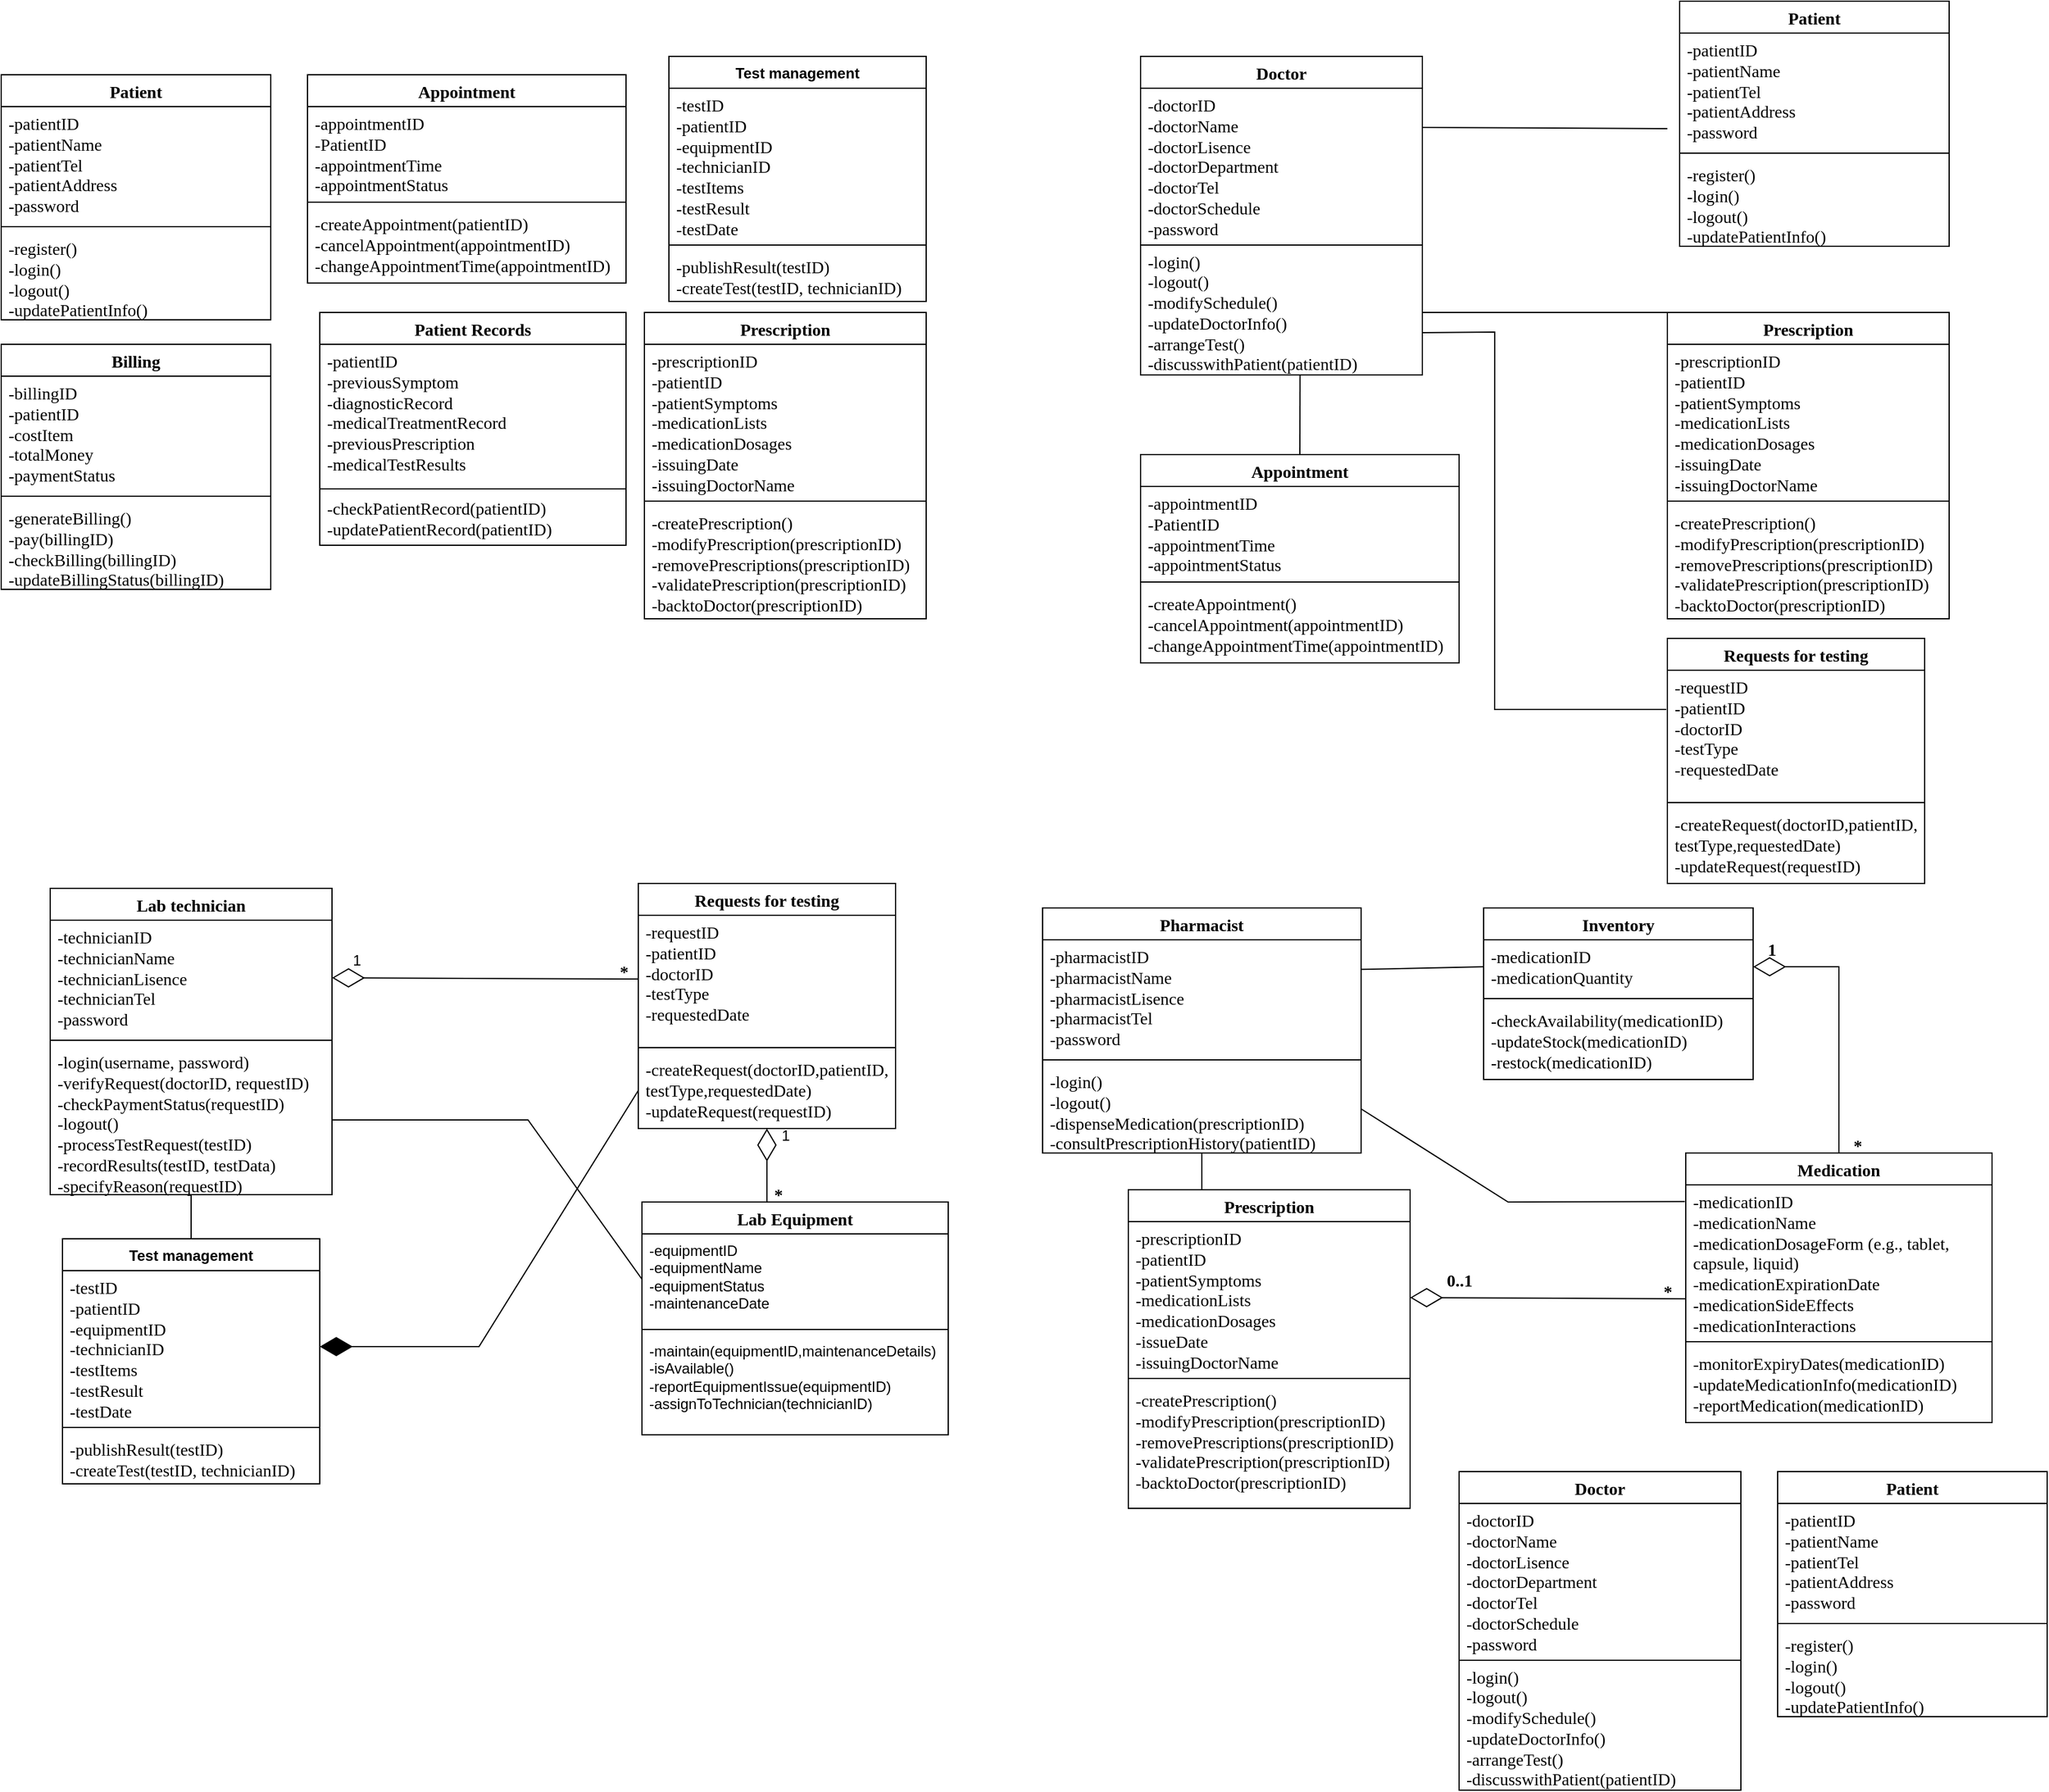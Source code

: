 <mxfile version="22.1.11" type="github">
  <diagram name="第 1 页" id="TqKDPVgios2m9M21Ib9q">
    <mxGraphModel dx="2165" dy="2223" grid="1" gridSize="10" guides="1" tooltips="1" connect="1" arrows="1" fold="1" page="1" pageScale="1" pageWidth="1169" pageHeight="827" background="none" math="0" shadow="0">
      <root>
        <mxCell id="0" />
        <mxCell id="1" parent="0" />
        <mxCell id="DnJ5rgwLd0piwWr_8N8r-28" value="1" style="text;html=1;align=center;verticalAlign=middle;resizable=0;points=[];autosize=1;strokeColor=none;fillColor=none;" parent="1" vertex="1">
          <mxGeometry x="-95" y="11" width="30" height="30" as="geometry" />
        </mxCell>
        <mxCell id="DnJ5rgwLd0piwWr_8N8r-32" value="1" style="text;html=1;align=center;verticalAlign=middle;resizable=0;points=[];autosize=1;strokeColor=none;fillColor=none;" parent="1" vertex="1">
          <mxGeometry x="-445" y="-132" width="30" height="30" as="geometry" />
        </mxCell>
        <mxCell id="DnJ5rgwLd0piwWr_8N8r-1" value="&lt;font style=&quot;font-size: 14px;&quot; face=&quot;Times New Roman&quot;&gt;Requests for testing&lt;/font&gt;" style="swimlane;fontStyle=1;align=center;verticalAlign=top;childLayout=stackLayout;horizontal=1;startSize=26;horizontalStack=0;resizeParent=1;resizeParentMax=0;resizeLast=0;collapsible=1;marginBottom=0;whiteSpace=wrap;html=1;" parent="1" vertex="1">
          <mxGeometry x="-200" y="-180" width="210" height="200" as="geometry" />
        </mxCell>
        <mxCell id="DnJ5rgwLd0piwWr_8N8r-2" value="-requestID&lt;br&gt;-patientID&lt;br&gt;-doctorID&lt;br style=&quot;border-color: var(--border-color);&quot;&gt;-testType&lt;br&gt;-requestedDate" style="text;strokeColor=none;fillColor=none;align=left;verticalAlign=top;spacingLeft=4;spacingRight=4;overflow=hidden;rotatable=0;points=[[0,0.5],[1,0.5]];portConstraint=eastwest;whiteSpace=wrap;html=1;fontFamily=Times New Roman;fontSize=14;" parent="DnJ5rgwLd0piwWr_8N8r-1" vertex="1">
          <mxGeometry y="26" width="210" height="104" as="geometry" />
        </mxCell>
        <mxCell id="DnJ5rgwLd0piwWr_8N8r-3" value="" style="line;strokeWidth=1;fillColor=none;align=left;verticalAlign=middle;spacingTop=-1;spacingLeft=3;spacingRight=3;rotatable=0;labelPosition=right;points=[];portConstraint=eastwest;strokeColor=inherit;" parent="DnJ5rgwLd0piwWr_8N8r-1" vertex="1">
          <mxGeometry y="130" width="210" height="8" as="geometry" />
        </mxCell>
        <mxCell id="DnJ5rgwLd0piwWr_8N8r-4" value="-createRequest(doctorID,patientID,&lt;br&gt;testType,requestedDate)&lt;br style=&quot;font-size: 14px;&quot;&gt;-updateRequest(requestID)" style="text;strokeColor=none;fillColor=none;align=left;verticalAlign=top;spacingLeft=4;spacingRight=4;overflow=hidden;rotatable=0;points=[[0,0.5],[1,0.5]];portConstraint=eastwest;whiteSpace=wrap;html=1;fontFamily=Times New Roman;fontSize=14;" parent="DnJ5rgwLd0piwWr_8N8r-1" vertex="1">
          <mxGeometry y="138" width="210" height="62" as="geometry" />
        </mxCell>
        <mxCell id="DnJ5rgwLd0piwWr_8N8r-9" value="&lt;font style=&quot;font-size: 14px;&quot; face=&quot;Times New Roman&quot;&gt;Lab Equipment&lt;/font&gt;" style="swimlane;fontStyle=1;align=center;verticalAlign=top;childLayout=stackLayout;horizontal=1;startSize=26;horizontalStack=0;resizeParent=1;resizeParentMax=0;resizeLast=0;collapsible=1;marginBottom=0;whiteSpace=wrap;html=1;" parent="1" vertex="1">
          <mxGeometry x="-197" y="80" width="250" height="190" as="geometry" />
        </mxCell>
        <mxCell id="DnJ5rgwLd0piwWr_8N8r-10" value="-equipmentID&lt;br&gt;-equipmentName&lt;br&gt;-equipmentStatus&lt;br&gt;-maintenanceDate" style="text;strokeColor=none;fillColor=none;align=left;verticalAlign=top;spacingLeft=4;spacingRight=4;overflow=hidden;rotatable=0;points=[[0,0.5],[1,0.5]];portConstraint=eastwest;whiteSpace=wrap;html=1;" parent="DnJ5rgwLd0piwWr_8N8r-9" vertex="1">
          <mxGeometry y="26" width="250" height="74" as="geometry" />
        </mxCell>
        <mxCell id="DnJ5rgwLd0piwWr_8N8r-11" value="" style="line;strokeWidth=1;fillColor=none;align=left;verticalAlign=middle;spacingTop=-1;spacingLeft=3;spacingRight=3;rotatable=0;labelPosition=right;points=[];portConstraint=eastwest;strokeColor=inherit;" parent="DnJ5rgwLd0piwWr_8N8r-9" vertex="1">
          <mxGeometry y="100" width="250" height="8" as="geometry" />
        </mxCell>
        <mxCell id="DnJ5rgwLd0piwWr_8N8r-12" value="-maintain(equipmentID,maintenanceDetails)&lt;br&gt;-isAvailable()&lt;br&gt;-reportEquipmentIssue(equipmentID)&lt;br&gt;-assignToTechnician(technicianID)" style="text;strokeColor=none;fillColor=none;align=left;verticalAlign=top;spacingLeft=4;spacingRight=4;overflow=hidden;rotatable=0;points=[[0,0.5],[1,0.5]];portConstraint=eastwest;whiteSpace=wrap;html=1;" parent="DnJ5rgwLd0piwWr_8N8r-9" vertex="1">
          <mxGeometry y="108" width="250" height="82" as="geometry" />
        </mxCell>
        <mxCell id="DnJ5rgwLd0piwWr_8N8r-13" value="&lt;font style=&quot;font-size: 14px;&quot; face=&quot;Times New Roman&quot;&gt;Lab technician&lt;/font&gt;" style="swimlane;fontStyle=1;align=center;verticalAlign=top;childLayout=stackLayout;horizontal=1;startSize=26;horizontalStack=0;resizeParent=1;resizeParentMax=0;resizeLast=0;collapsible=1;marginBottom=0;whiteSpace=wrap;html=1;" parent="1" vertex="1">
          <mxGeometry x="-680" y="-176" width="230" height="250" as="geometry" />
        </mxCell>
        <mxCell id="DnJ5rgwLd0piwWr_8N8r-14" value="&lt;font style=&quot;font-size: 14px;&quot; face=&quot;Times New Roman&quot;&gt;&lt;font style=&quot;font-size: 14px;&quot;&gt;-technicianID&lt;br&gt;-technicianName&lt;br&gt;-technicianLisence&lt;br&gt;-&lt;/font&gt;technicianTel&lt;br&gt;&lt;/font&gt;&lt;font style=&quot;font-size: 14px;&quot; face=&quot;Times New Roman&quot;&gt;-password&lt;br&gt;&lt;/font&gt;" style="text;strokeColor=none;fillColor=none;align=left;verticalAlign=top;spacingLeft=4;spacingRight=4;overflow=hidden;rotatable=0;points=[[0,0.5],[1,0.5]];portConstraint=eastwest;whiteSpace=wrap;html=1;" parent="DnJ5rgwLd0piwWr_8N8r-13" vertex="1">
          <mxGeometry y="26" width="230" height="94" as="geometry" />
        </mxCell>
        <mxCell id="DnJ5rgwLd0piwWr_8N8r-15" value="" style="line;strokeWidth=1;fillColor=none;align=left;verticalAlign=middle;spacingTop=-1;spacingLeft=3;spacingRight=3;rotatable=0;labelPosition=right;points=[];portConstraint=eastwest;strokeColor=inherit;" parent="DnJ5rgwLd0piwWr_8N8r-13" vertex="1">
          <mxGeometry y="120" width="230" height="8" as="geometry" />
        </mxCell>
        <mxCell id="DnJ5rgwLd0piwWr_8N8r-16" value="-login(username, password)&lt;br&gt;-verifyRequest(doctorID, requestID)&lt;br&gt;-checkPaymentStatus(requestID)&lt;br style=&quot;font-size: 14px;&quot;&gt;-logout()&lt;br&gt;&lt;div&gt;-processTestRequest(testID)&lt;/div&gt;-recordResults(testID, testData)&lt;br&gt;-specifyReason(requestID)" style="text;strokeColor=none;fillColor=none;align=left;verticalAlign=top;spacingLeft=4;spacingRight=4;overflow=hidden;rotatable=0;points=[[0,0.5],[1,0.5]];portConstraint=eastwest;whiteSpace=wrap;html=1;fontFamily=Times New Roman;fontSize=14;" parent="DnJ5rgwLd0piwWr_8N8r-13" vertex="1">
          <mxGeometry y="128" width="230" height="122" as="geometry" />
        </mxCell>
        <mxCell id="DnJ5rgwLd0piwWr_8N8r-19" value="" style="endArrow=none;html=1;rounded=0;exitX=1;exitY=0.5;exitDx=0;exitDy=0;entryX=0;entryY=0.5;entryDx=0;entryDy=0;startArrow=diamondThin;startFill=0;startSize=24;" parent="1" source="DnJ5rgwLd0piwWr_8N8r-14" target="DnJ5rgwLd0piwWr_8N8r-2" edge="1">
          <mxGeometry width="50" height="50" relative="1" as="geometry">
            <mxPoint x="400" y="30" as="sourcePoint" />
            <mxPoint x="450" y="-20" as="targetPoint" />
          </mxGeometry>
        </mxCell>
        <mxCell id="DnJ5rgwLd0piwWr_8N8r-20" value="*" style="text;html=1;align=center;verticalAlign=middle;resizable=0;points=[];autosize=1;strokeColor=none;fillColor=none;fontFamily=Times New Roman;fontSize=14;fontStyle=1" parent="1" vertex="1">
          <mxGeometry x="-227" y="-122" width="30" height="30" as="geometry" />
        </mxCell>
        <mxCell id="DnJ5rgwLd0piwWr_8N8r-26" value="" style="endArrow=none;html=1;rounded=0;startArrow=diamondThin;startFill=0;endSize=6;startSize=24;" parent="1" source="DnJ5rgwLd0piwWr_8N8r-4" edge="1">
          <mxGeometry width="50" height="50" relative="1" as="geometry">
            <mxPoint x="-150" y="190" as="sourcePoint" />
            <mxPoint x="-95" y="80" as="targetPoint" />
          </mxGeometry>
        </mxCell>
        <mxCell id="OBYeBoeuxmO8E9GKRl_c-2" value="" style="endArrow=none;html=1;rounded=0;exitX=0.5;exitY=0;exitDx=0;exitDy=0;" parent="1" source="DnJ5rgwLd0piwWr_8N8r-5" target="DnJ5rgwLd0piwWr_8N8r-13" edge="1">
          <mxGeometry width="50" height="50" relative="1" as="geometry">
            <mxPoint x="-30" y="60" as="sourcePoint" />
            <mxPoint x="20" y="10" as="targetPoint" />
          </mxGeometry>
        </mxCell>
        <mxCell id="OBYeBoeuxmO8E9GKRl_c-3" value="" style="endArrow=none;html=1;rounded=0;entryX=0;entryY=0.5;entryDx=0;entryDy=0;" parent="1" source="DnJ5rgwLd0piwWr_8N8r-16" target="DnJ5rgwLd0piwWr_8N8r-10" edge="1">
          <mxGeometry width="50" height="50" relative="1" as="geometry">
            <mxPoint x="-30" y="60" as="sourcePoint" />
            <mxPoint x="20" y="10" as="targetPoint" />
            <Array as="points">
              <mxPoint x="-290" y="13" />
            </Array>
          </mxGeometry>
        </mxCell>
        <mxCell id="OBYeBoeuxmO8E9GKRl_c-4" value="" style="endArrow=none;startArrow=diamondThin;endFill=0;startFill=1;html=1;verticalAlign=bottom;labelBackgroundColor=none;strokeWidth=1;startSize=24;endSize=8;rounded=0;entryX=0;entryY=0.5;entryDx=0;entryDy=0;exitX=1;exitY=0.5;exitDx=0;exitDy=0;" parent="1" source="DnJ5rgwLd0piwWr_8N8r-6" target="DnJ5rgwLd0piwWr_8N8r-4" edge="1">
          <mxGeometry width="160" relative="1" as="geometry">
            <mxPoint x="-80" y="30" as="sourcePoint" />
            <mxPoint x="80" y="30" as="targetPoint" />
            <Array as="points">
              <mxPoint x="-330" y="198" />
            </Array>
          </mxGeometry>
        </mxCell>
        <mxCell id="cErcUJjnt0wg8BuDWPs1-15" value="&lt;font style=&quot;font-size: 14px;&quot; face=&quot;Times New Roman&quot;&gt;Doctor&lt;/font&gt;" style="swimlane;fontStyle=1;align=center;verticalAlign=top;childLayout=stackLayout;horizontal=1;startSize=26;horizontalStack=0;resizeParent=1;resizeParentMax=0;resizeLast=0;collapsible=1;marginBottom=0;whiteSpace=wrap;html=1;" parent="1" vertex="1">
          <mxGeometry x="210" y="-855" width="230" height="260" as="geometry" />
        </mxCell>
        <mxCell id="cErcUJjnt0wg8BuDWPs1-16" value="-doctorID&lt;br style=&quot;font-size: 14px;&quot;&gt;-doctorName&lt;br&gt;-doctorLisence&lt;br style=&quot;font-size: 14px;&quot;&gt;-doctorDepartment&lt;br style=&quot;font-size: 14px;&quot;&gt;-doctorTel&lt;br style=&quot;font-size: 14px;&quot;&gt;-doctorSchedule&lt;br&gt;-password" style="text;strokeColor=none;fillColor=none;align=left;verticalAlign=top;spacingLeft=4;spacingRight=4;overflow=hidden;rotatable=0;points=[[0,0.5],[1,0.5]];portConstraint=eastwest;whiteSpace=wrap;html=1;fontFamily=Times New Roman;fontStyle=0;fontSize=14;" parent="cErcUJjnt0wg8BuDWPs1-15" vertex="1">
          <mxGeometry y="26" width="230" height="124" as="geometry" />
        </mxCell>
        <mxCell id="cErcUJjnt0wg8BuDWPs1-17" value="" style="line;strokeWidth=1;fillColor=none;align=left;verticalAlign=middle;spacingTop=-1;spacingLeft=3;spacingRight=3;rotatable=0;labelPosition=right;points=[];portConstraint=eastwest;strokeColor=inherit;" parent="cErcUJjnt0wg8BuDWPs1-15" vertex="1">
          <mxGeometry y="150" width="230" height="8" as="geometry" />
        </mxCell>
        <mxCell id="cErcUJjnt0wg8BuDWPs1-18" value="-login()&lt;br&gt;-logout()&lt;br style=&quot;font-size: 14px;&quot;&gt;-modifySchedule()&lt;br style=&quot;font-size: 14px;&quot;&gt;-updateDoctorInfo()&lt;br style=&quot;font-size: 14px;&quot;&gt;-arrangeTest()&lt;br&gt;-discusswithPatient(patientID)" style="text;strokeColor=none;fillColor=none;align=left;verticalAlign=middle;spacingLeft=4;spacingRight=4;overflow=hidden;rotatable=0;points=[[0,0.5],[1,0.5]];portConstraint=eastwest;whiteSpace=wrap;html=1;fontSize=14;fontFamily=Times New Roman;" parent="cErcUJjnt0wg8BuDWPs1-15" vertex="1">
          <mxGeometry y="158" width="230" height="102" as="geometry" />
        </mxCell>
        <mxCell id="cErcUJjnt0wg8BuDWPs1-23" value="&lt;font face=&quot;Times New Roman&quot; style=&quot;font-size: 14px;&quot;&gt;Appointment&lt;/font&gt;" style="swimlane;fontStyle=1;align=center;verticalAlign=top;childLayout=stackLayout;horizontal=1;startSize=26;horizontalStack=0;resizeParent=1;resizeParentMax=0;resizeLast=0;collapsible=1;marginBottom=0;whiteSpace=wrap;html=1;" parent="1" vertex="1">
          <mxGeometry x="210" y="-530" width="260" height="170" as="geometry" />
        </mxCell>
        <mxCell id="cErcUJjnt0wg8BuDWPs1-24" value="-appointmentID&lt;br style=&quot;font-size: 14px;&quot;&gt;-PatientID&lt;br style=&quot;font-size: 14px;&quot;&gt;-appointmentTime&lt;br style=&quot;font-size: 14px;&quot;&gt;-appointmentStatus" style="text;strokeColor=none;fillColor=none;align=left;verticalAlign=top;spacingLeft=4;spacingRight=4;overflow=hidden;rotatable=0;points=[[0,0.5],[1,0.5]];portConstraint=eastwest;whiteSpace=wrap;html=1;fontFamily=Times New Roman;fontSize=14;" parent="cErcUJjnt0wg8BuDWPs1-23" vertex="1">
          <mxGeometry y="26" width="260" height="74" as="geometry" />
        </mxCell>
        <mxCell id="cErcUJjnt0wg8BuDWPs1-25" value="" style="line;strokeWidth=1;fillColor=none;align=left;verticalAlign=middle;spacingTop=-1;spacingLeft=3;spacingRight=3;rotatable=0;labelPosition=right;points=[];portConstraint=eastwest;strokeColor=inherit;" parent="cErcUJjnt0wg8BuDWPs1-23" vertex="1">
          <mxGeometry y="100" width="260" height="8" as="geometry" />
        </mxCell>
        <mxCell id="cErcUJjnt0wg8BuDWPs1-26" value="-createAppointment()&lt;br style=&quot;border-color: var(--border-color);&quot;&gt;-cancelAppointment(appointmentID)&lt;br style=&quot;border-color: var(--border-color);&quot;&gt;-changeAppointmentTime(appointmentID)&lt;br&gt;" style="text;strokeColor=none;fillColor=none;align=left;verticalAlign=top;spacingLeft=4;spacingRight=4;overflow=hidden;rotatable=0;points=[[0,0.5],[1,0.5]];portConstraint=eastwest;whiteSpace=wrap;html=1;fontFamily=Times New Roman;fontSize=14;" parent="cErcUJjnt0wg8BuDWPs1-23" vertex="1">
          <mxGeometry y="108" width="260" height="62" as="geometry" />
        </mxCell>
        <mxCell id="cErcUJjnt0wg8BuDWPs1-38" value="&lt;font style=&quot;font-size: 14px;&quot;&gt;Prescription&lt;/font&gt;" style="swimlane;fontStyle=1;align=center;verticalAlign=top;childLayout=stackLayout;horizontal=1;startSize=26;horizontalStack=0;resizeParent=1;resizeParentMax=0;resizeLast=0;collapsible=1;marginBottom=0;whiteSpace=wrap;html=1;fontFamily=Times New Roman;" parent="1" vertex="1">
          <mxGeometry x="640" y="-646" width="230" height="250" as="geometry">
            <mxRectangle x="30" y="280" width="110" height="30" as="alternateBounds" />
          </mxGeometry>
        </mxCell>
        <mxCell id="cErcUJjnt0wg8BuDWPs1-39" value="&lt;font&gt;-prescriptionID&lt;br&gt;-patientID&lt;br style=&quot;font-size: 14px;&quot;&gt;-patientSymptoms&lt;br style=&quot;font-size: 14px;&quot;&gt;-medicationLists&lt;br style=&quot;font-size: 14px;&quot;&gt;-medicationDosages&lt;br&gt;-issuingDate&lt;br&gt;-issuingDoctorName&lt;/font&gt;" style="text;strokeColor=none;fillColor=none;align=left;verticalAlign=top;spacingLeft=4;spacingRight=4;overflow=hidden;rotatable=0;points=[[0,0.5],[1,0.5]];portConstraint=eastwest;whiteSpace=wrap;html=1;fontFamily=Times New Roman;fontSize=14;" parent="cErcUJjnt0wg8BuDWPs1-38" vertex="1">
          <mxGeometry y="26" width="230" height="124" as="geometry" />
        </mxCell>
        <mxCell id="cErcUJjnt0wg8BuDWPs1-40" value="" style="line;strokeWidth=1;fillColor=none;align=left;verticalAlign=middle;spacingTop=-1;spacingLeft=3;spacingRight=3;rotatable=0;labelPosition=right;points=[];portConstraint=eastwest;strokeColor=inherit;" parent="cErcUJjnt0wg8BuDWPs1-38" vertex="1">
          <mxGeometry y="150" width="230" height="8" as="geometry" />
        </mxCell>
        <mxCell id="cErcUJjnt0wg8BuDWPs1-41" value="-createPrescription()&lt;br style=&quot;border-color: var(--border-color);&quot;&gt;-modifyPrescription(prescriptionID)&lt;br style=&quot;border-color: var(--border-color);&quot;&gt;-removePrescriptions(prescriptionID)&lt;br style=&quot;border-color: var(--border-color);&quot;&gt;-validatePrescription(prescriptionID)&lt;br style=&quot;border-color: var(--border-color);&quot;&gt;-backtoDoctor(prescriptionID)" style="text;strokeColor=none;fillColor=none;align=left;verticalAlign=top;spacingLeft=4;spacingRight=4;overflow=hidden;rotatable=0;points=[[0,0.5],[1,0.5]];portConstraint=eastwest;whiteSpace=wrap;html=1;fontFamily=Times New Roman;fontSize=14;" parent="cErcUJjnt0wg8BuDWPs1-38" vertex="1">
          <mxGeometry y="158" width="230" height="92" as="geometry" />
        </mxCell>
        <mxCell id="cErcUJjnt0wg8BuDWPs1-52" value="" style="endArrow=none;html=1;rounded=0;entryX=0;entryY=0.561;entryDx=0;entryDy=0;entryPerimeter=0;" parent="1" edge="1">
          <mxGeometry width="50" height="50" relative="1" as="geometry">
            <mxPoint x="440" y="-797" as="sourcePoint" />
            <mxPoint x="640" y="-796.046" as="targetPoint" />
          </mxGeometry>
        </mxCell>
        <mxCell id="cErcUJjnt0wg8BuDWPs1-53" value="" style="endArrow=none;html=1;rounded=0;entryX=0;entryY=0;entryDx=0;entryDy=0;exitX=1;exitY=0.5;exitDx=0;exitDy=0;" parent="1" source="cErcUJjnt0wg8BuDWPs1-18" target="cErcUJjnt0wg8BuDWPs1-38" edge="1">
          <mxGeometry width="50" height="50" relative="1" as="geometry">
            <mxPoint x="480" y="-556" as="sourcePoint" />
            <mxPoint x="530" y="-606" as="targetPoint" />
          </mxGeometry>
        </mxCell>
        <mxCell id="9Y-UvRfT1-XmN26hbRvK-1" value="&lt;font style=&quot;font-size: 14px;&quot; face=&quot;Times New Roman&quot;&gt;Requests for testing&lt;/font&gt;" style="swimlane;fontStyle=1;align=center;verticalAlign=top;childLayout=stackLayout;horizontal=1;startSize=26;horizontalStack=0;resizeParent=1;resizeParentMax=0;resizeLast=0;collapsible=1;marginBottom=0;whiteSpace=wrap;html=1;" parent="1" vertex="1">
          <mxGeometry x="640" y="-380" width="210" height="200" as="geometry" />
        </mxCell>
        <mxCell id="9Y-UvRfT1-XmN26hbRvK-2" value="-requestID&lt;br&gt;-patientID&lt;br&gt;-doctorID&lt;br style=&quot;border-color: var(--border-color);&quot;&gt;-testType&lt;br&gt;-requestedDate" style="text;strokeColor=none;fillColor=none;align=left;verticalAlign=top;spacingLeft=4;spacingRight=4;overflow=hidden;rotatable=0;points=[[0,0.5],[1,0.5]];portConstraint=eastwest;whiteSpace=wrap;html=1;fontFamily=Times New Roman;fontSize=14;" parent="9Y-UvRfT1-XmN26hbRvK-1" vertex="1">
          <mxGeometry y="26" width="210" height="104" as="geometry" />
        </mxCell>
        <mxCell id="9Y-UvRfT1-XmN26hbRvK-3" value="" style="line;strokeWidth=1;fillColor=none;align=left;verticalAlign=middle;spacingTop=-1;spacingLeft=3;spacingRight=3;rotatable=0;labelPosition=right;points=[];portConstraint=eastwest;strokeColor=inherit;" parent="9Y-UvRfT1-XmN26hbRvK-1" vertex="1">
          <mxGeometry y="130" width="210" height="8" as="geometry" />
        </mxCell>
        <mxCell id="9Y-UvRfT1-XmN26hbRvK-4" value="-createRequest(doctorID,patientID,&lt;br&gt;testType,requestedDate)&lt;br style=&quot;font-size: 14px;&quot;&gt;-updateRequest(requestID)" style="text;strokeColor=none;fillColor=none;align=left;verticalAlign=top;spacingLeft=4;spacingRight=4;overflow=hidden;rotatable=0;points=[[0,0.5],[1,0.5]];portConstraint=eastwest;whiteSpace=wrap;html=1;fontFamily=Times New Roman;fontSize=14;" parent="9Y-UvRfT1-XmN26hbRvK-1" vertex="1">
          <mxGeometry y="138" width="210" height="62" as="geometry" />
        </mxCell>
        <mxCell id="9Y-UvRfT1-XmN26hbRvK-10" value="" style="endArrow=none;html=1;rounded=0;entryX=0;entryY=0.5;entryDx=0;entryDy=0;exitX=1.004;exitY=0.858;exitDx=0;exitDy=0;exitPerimeter=0;" parent="1" edge="1">
          <mxGeometry width="50" height="50" relative="1" as="geometry">
            <mxPoint x="440.0" y="-629.484" as="sourcePoint" />
            <mxPoint x="639.08" y="-322" as="targetPoint" />
            <Array as="points">
              <mxPoint x="499.08" y="-630" />
              <mxPoint x="499" y="-322" />
            </Array>
          </mxGeometry>
        </mxCell>
        <mxCell id="OBYeBoeuxmO8E9GKRl_c-1" value="" style="endArrow=none;html=1;rounded=0;entryX=0.5;entryY=0;entryDx=0;entryDy=0;exitX=0.566;exitY=0.997;exitDx=0;exitDy=0;exitPerimeter=0;" parent="1" source="cErcUJjnt0wg8BuDWPs1-18" target="cErcUJjnt0wg8BuDWPs1-23" edge="1">
          <mxGeometry width="50" height="50" relative="1" as="geometry">
            <mxPoint x="450" y="-636" as="sourcePoint" />
            <mxPoint x="650" y="-636" as="targetPoint" />
          </mxGeometry>
        </mxCell>
        <mxCell id="pDn7NoU3bp8SHhcb_bqM-29" value="Medication" style="swimlane;fontStyle=1;align=center;verticalAlign=top;childLayout=stackLayout;horizontal=1;startSize=26;horizontalStack=0;resizeParent=1;resizeParentMax=0;resizeLast=0;collapsible=1;marginBottom=0;whiteSpace=wrap;html=1;fontFamily=Times New Roman;fontSize=14;" parent="1" vertex="1">
          <mxGeometry x="655" y="40" width="250" height="220" as="geometry" />
        </mxCell>
        <mxCell id="pDn7NoU3bp8SHhcb_bqM-30" value="-medicationID&lt;br&gt;-medicationName&lt;br style=&quot;font-size: 14px;&quot;&gt;-medicationDosageForm (e.g., tablet, capsule, liquid)&lt;br style=&quot;font-size: 14px;&quot;&gt;-medicationExpirationDate&lt;br&gt;-medicationSideEffects&lt;br&gt;-medicationInteractions" style="text;strokeColor=none;fillColor=none;align=left;verticalAlign=top;spacingLeft=4;spacingRight=4;overflow=hidden;rotatable=0;points=[[0,0.5],[1,0.5]];portConstraint=eastwest;whiteSpace=wrap;html=1;fontFamily=Times New Roman;fontSize=14;" parent="pDn7NoU3bp8SHhcb_bqM-29" vertex="1">
          <mxGeometry y="26" width="250" height="124" as="geometry" />
        </mxCell>
        <mxCell id="pDn7NoU3bp8SHhcb_bqM-31" value="" style="line;strokeWidth=1;fillColor=none;align=left;verticalAlign=middle;spacingTop=-1;spacingLeft=3;spacingRight=3;rotatable=0;labelPosition=right;points=[];portConstraint=eastwest;strokeColor=inherit;" parent="pDn7NoU3bp8SHhcb_bqM-29" vertex="1">
          <mxGeometry y="150" width="250" height="8" as="geometry" />
        </mxCell>
        <mxCell id="pDn7NoU3bp8SHhcb_bqM-32" value="-monitorExpiryDates(medicationID)&lt;br&gt;-updateMedicationInfo(medicationID)&lt;br&gt;-reportMedication(medicationID)" style="text;strokeColor=none;fillColor=none;align=left;verticalAlign=top;spacingLeft=4;spacingRight=4;overflow=hidden;rotatable=0;points=[[0,0.5],[1,0.5]];portConstraint=eastwest;whiteSpace=wrap;html=1;fontFamily=Times New Roman;fontSize=14;" parent="pDn7NoU3bp8SHhcb_bqM-29" vertex="1">
          <mxGeometry y="158" width="250" height="62" as="geometry" />
        </mxCell>
        <mxCell id="pDn7NoU3bp8SHhcb_bqM-25" value="Inventory" style="swimlane;fontStyle=1;align=center;verticalAlign=top;childLayout=stackLayout;horizontal=1;startSize=26;horizontalStack=0;resizeParent=1;resizeParentMax=0;resizeLast=0;collapsible=1;marginBottom=0;whiteSpace=wrap;html=1;fontFamily=Times New Roman;fontSize=14;" parent="1" vertex="1">
          <mxGeometry x="490" y="-160" width="220" height="140" as="geometry" />
        </mxCell>
        <mxCell id="pDn7NoU3bp8SHhcb_bqM-26" value="-medicationID&lt;br style=&quot;font-size: 14px;&quot;&gt;-medicationQuantity" style="text;strokeColor=none;fillColor=none;align=left;verticalAlign=top;spacingLeft=4;spacingRight=4;overflow=hidden;rotatable=0;points=[[0,0.5],[1,0.5]];portConstraint=eastwest;whiteSpace=wrap;html=1;fontFamily=Times New Roman;fontSize=14;" parent="pDn7NoU3bp8SHhcb_bqM-25" vertex="1">
          <mxGeometry y="26" width="220" height="44" as="geometry" />
        </mxCell>
        <mxCell id="pDn7NoU3bp8SHhcb_bqM-27" value="" style="line;strokeWidth=1;fillColor=none;align=left;verticalAlign=middle;spacingTop=-1;spacingLeft=3;spacingRight=3;rotatable=0;labelPosition=right;points=[];portConstraint=eastwest;strokeColor=inherit;" parent="pDn7NoU3bp8SHhcb_bqM-25" vertex="1">
          <mxGeometry y="70" width="220" height="8" as="geometry" />
        </mxCell>
        <mxCell id="pDn7NoU3bp8SHhcb_bqM-28" value="-checkAvailability(medicationID)&lt;br&gt;-updateStock(medicationID)&lt;br&gt;-restock(medicationID)" style="text;strokeColor=none;fillColor=none;align=left;verticalAlign=top;spacingLeft=4;spacingRight=4;overflow=hidden;rotatable=0;points=[[0,0.5],[1,0.5]];portConstraint=eastwest;whiteSpace=wrap;html=1;fontFamily=Times New Roman;fontSize=14;" parent="pDn7NoU3bp8SHhcb_bqM-25" vertex="1">
          <mxGeometry y="78" width="220" height="62" as="geometry" />
        </mxCell>
        <mxCell id="pDn7NoU3bp8SHhcb_bqM-17" value="&lt;font style=&quot;font-size: 14px;&quot; face=&quot;Times New Roman&quot;&gt;Pharmacist&lt;/font&gt;" style="swimlane;fontStyle=1;align=center;verticalAlign=top;childLayout=stackLayout;horizontal=1;startSize=26;horizontalStack=0;resizeParent=1;resizeParentMax=0;resizeLast=0;collapsible=1;marginBottom=0;whiteSpace=wrap;html=1;" parent="1" vertex="1">
          <mxGeometry x="130" y="-160" width="260" height="200" as="geometry" />
        </mxCell>
        <mxCell id="pDn7NoU3bp8SHhcb_bqM-18" value="-pharmacistID&lt;br&gt;-pharmacistName&lt;br style=&quot;font-size: 14px;&quot;&gt;-pharmacistLisence&lt;br&gt;-pharmacistTel&lt;br&gt;-password" style="text;strokeColor=none;fillColor=none;align=left;verticalAlign=top;spacingLeft=4;spacingRight=4;overflow=hidden;rotatable=0;points=[[0,0.5],[1,0.5]];portConstraint=eastwest;whiteSpace=wrap;html=1;fontFamily=Times New Roman;fontSize=14;" parent="pDn7NoU3bp8SHhcb_bqM-17" vertex="1">
          <mxGeometry y="26" width="260" height="94" as="geometry" />
        </mxCell>
        <mxCell id="pDn7NoU3bp8SHhcb_bqM-19" value="" style="line;strokeWidth=1;fillColor=none;align=left;verticalAlign=middle;spacingTop=-1;spacingLeft=3;spacingRight=3;rotatable=0;labelPosition=right;points=[];portConstraint=eastwest;strokeColor=inherit;" parent="pDn7NoU3bp8SHhcb_bqM-17" vertex="1">
          <mxGeometry y="120" width="260" height="8" as="geometry" />
        </mxCell>
        <mxCell id="pDn7NoU3bp8SHhcb_bqM-20" value="&lt;font style=&quot;font-size: 14px;&quot;&gt;-login()&lt;br style=&quot;border-color: var(--border-color);&quot;&gt;-logout()&lt;br&gt;-dispenseMedication(prescriptionID)&lt;br style=&quot;font-size: 14px;&quot;&gt;&lt;/font&gt;&lt;font style=&quot;font-size: 14px;&quot;&gt;-consultPrescriptionHistory(patientID)&lt;br&gt;&lt;br&gt;&lt;br style=&quot;font-size: 14px;&quot;&gt;&lt;/font&gt;" style="text;strokeColor=none;fillColor=none;align=left;verticalAlign=top;spacingLeft=4;spacingRight=4;overflow=hidden;rotatable=0;points=[[0,0.5],[1,0.5]];portConstraint=eastwest;whiteSpace=wrap;html=1;fontFamily=Times New Roman;fontSize=14;" parent="pDn7NoU3bp8SHhcb_bqM-17" vertex="1">
          <mxGeometry y="128" width="260" height="72" as="geometry" />
        </mxCell>
        <mxCell id="pDn7NoU3bp8SHhcb_bqM-38" value="" style="endArrow=diamondThin;endFill=0;endSize=24;html=1;rounded=0;exitX=0.5;exitY=0;exitDx=0;exitDy=0;entryX=1;entryY=0.5;entryDx=0;entryDy=0;" parent="1" source="pDn7NoU3bp8SHhcb_bqM-29" target="pDn7NoU3bp8SHhcb_bqM-26" edge="1">
          <mxGeometry width="160" relative="1" as="geometry">
            <mxPoint x="780" y="-95" as="sourcePoint" />
            <mxPoint x="850" y="-15" as="targetPoint" />
            <Array as="points">
              <mxPoint x="780" y="-112" />
            </Array>
          </mxGeometry>
        </mxCell>
        <mxCell id="pDn7NoU3bp8SHhcb_bqM-40" value="*" style="text;html=1;align=center;verticalAlign=middle;resizable=0;points=[];autosize=1;strokeColor=none;fillColor=none;fontFamily=Times New Roman;fontSize=14;fontStyle=1" parent="1" vertex="1">
          <mxGeometry x="625" y="139" width="30" height="30" as="geometry" />
        </mxCell>
        <mxCell id="pDn7NoU3bp8SHhcb_bqM-41" value="0..1" style="text;html=1;align=center;verticalAlign=middle;resizable=0;points=[];autosize=1;strokeColor=none;fillColor=none;fontSize=14;fontFamily=Times New Roman;fontStyle=1" parent="1" vertex="1">
          <mxGeometry x="450" y="130" width="40" height="30" as="geometry" />
        </mxCell>
        <mxCell id="pDn7NoU3bp8SHhcb_bqM-43" value="1" style="text;html=1;align=center;verticalAlign=middle;resizable=0;points=[];autosize=1;strokeColor=none;fillColor=none;fontFamily=Times New Roman;fontStyle=1;fontSize=14;" parent="1" vertex="1">
          <mxGeometry x="710" y="-140" width="30" height="30" as="geometry" />
        </mxCell>
        <mxCell id="pDn7NoU3bp8SHhcb_bqM-44" value="*" style="text;html=1;align=center;verticalAlign=middle;resizable=0;points=[];autosize=1;strokeColor=none;fillColor=none;fontFamily=Times New Roman;fontSize=14;fontStyle=1" parent="1" vertex="1">
          <mxGeometry x="780" y="20" width="30" height="30" as="geometry" />
        </mxCell>
        <mxCell id="pDn7NoU3bp8SHhcb_bqM-45" value="" style="endArrow=none;html=1;rounded=0;entryX=0;entryY=0.5;entryDx=0;entryDy=0;exitX=1.002;exitY=0.257;exitDx=0;exitDy=0;exitPerimeter=0;" parent="1" source="pDn7NoU3bp8SHhcb_bqM-18" target="pDn7NoU3bp8SHhcb_bqM-26" edge="1">
          <mxGeometry width="50" height="50" relative="1" as="geometry">
            <mxPoint x="550" y="60" as="sourcePoint" />
            <mxPoint x="500" y="-102" as="targetPoint" />
          </mxGeometry>
        </mxCell>
        <mxCell id="c0HvoUAESxkcImYlUgtg-1" value="" style="endArrow=none;html=1;rounded=0;exitX=1;exitY=0.5;exitDx=0;exitDy=0;entryX=-0.003;entryY=0.11;entryDx=0;entryDy=0;entryPerimeter=0;" parent="1" source="pDn7NoU3bp8SHhcb_bqM-20" target="pDn7NoU3bp8SHhcb_bqM-30" edge="1">
          <mxGeometry width="50" height="50" relative="1" as="geometry">
            <mxPoint x="400" y="-92" as="sourcePoint" />
            <mxPoint x="650" y="80" as="targetPoint" />
            <Array as="points">
              <mxPoint x="510" y="80" />
            </Array>
          </mxGeometry>
        </mxCell>
        <mxCell id="pDn7NoU3bp8SHhcb_bqM-21" value="&lt;font style=&quot;font-size: 14px;&quot;&gt;Prescription&lt;/font&gt;" style="swimlane;fontStyle=1;align=center;verticalAlign=top;childLayout=stackLayout;horizontal=1;startSize=26;horizontalStack=0;resizeParent=1;resizeParentMax=0;resizeLast=0;collapsible=1;marginBottom=0;whiteSpace=wrap;html=1;fontFamily=Times New Roman;" parent="1" vertex="1">
          <mxGeometry x="200" y="70" width="230" height="260" as="geometry">
            <mxRectangle x="30" y="280" width="110" height="30" as="alternateBounds" />
          </mxGeometry>
        </mxCell>
        <mxCell id="pDn7NoU3bp8SHhcb_bqM-22" value="-prescriptionID&lt;br style=&quot;border-color: var(--border-color);&quot;&gt;-patientID&lt;br style=&quot;border-color: var(--border-color);&quot;&gt;-patientSymptoms&lt;br style=&quot;border-color: var(--border-color);&quot;&gt;-medicationLists&lt;br style=&quot;border-color: var(--border-color);&quot;&gt;-medicationDosages&lt;br style=&quot;border-color: var(--border-color);&quot;&gt;-issueDate&lt;br style=&quot;border-color: var(--border-color);&quot;&gt;-issuingDoctorName" style="text;strokeColor=none;fillColor=none;align=left;verticalAlign=top;spacingLeft=4;spacingRight=4;overflow=hidden;rotatable=0;points=[[0,0.5],[1,0.5]];portConstraint=eastwest;whiteSpace=wrap;html=1;fontFamily=Times New Roman;fontSize=14;" parent="pDn7NoU3bp8SHhcb_bqM-21" vertex="1">
          <mxGeometry y="26" width="230" height="124" as="geometry" />
        </mxCell>
        <mxCell id="pDn7NoU3bp8SHhcb_bqM-23" value="" style="line;strokeWidth=1;fillColor=none;align=left;verticalAlign=middle;spacingTop=-1;spacingLeft=3;spacingRight=3;rotatable=0;labelPosition=right;points=[];portConstraint=eastwest;strokeColor=inherit;" parent="pDn7NoU3bp8SHhcb_bqM-21" vertex="1">
          <mxGeometry y="150" width="230" height="8" as="geometry" />
        </mxCell>
        <mxCell id="pDn7NoU3bp8SHhcb_bqM-24" value="-createPrescription()&lt;br style=&quot;border-color: var(--border-color);&quot;&gt;-modifyPrescription(prescriptionID)&lt;br style=&quot;border-color: var(--border-color);&quot;&gt;-removePrescriptions(prescriptionID)&lt;br&gt;-validatePrescription(prescriptionID)&lt;br&gt;-backtoDoctor(prescriptionID)" style="text;strokeColor=none;fillColor=none;align=left;verticalAlign=top;spacingLeft=4;spacingRight=4;overflow=hidden;rotatable=0;points=[[0,0.5],[1,0.5]];portConstraint=eastwest;whiteSpace=wrap;html=1;fontFamily=Times New Roman;fontSize=14;" parent="pDn7NoU3bp8SHhcb_bqM-21" vertex="1">
          <mxGeometry y="158" width="230" height="102" as="geometry" />
        </mxCell>
        <mxCell id="pDn7NoU3bp8SHhcb_bqM-35" value="" style="endArrow=diamondThin;endFill=0;endSize=24;html=1;rounded=0;exitX=0.001;exitY=0.75;exitDx=0;exitDy=0;entryX=1;entryY=0.5;entryDx=0;entryDy=0;exitPerimeter=0;" parent="1" source="pDn7NoU3bp8SHhcb_bqM-30" target="pDn7NoU3bp8SHhcb_bqM-22" edge="1">
          <mxGeometry width="160" relative="1" as="geometry">
            <mxPoint x="655" y="200" as="sourcePoint" />
            <mxPoint x="300" y="238" as="targetPoint" />
          </mxGeometry>
        </mxCell>
        <mxCell id="cErcUJjnt0wg8BuDWPs1-55" value="" style="endArrow=none;html=1;rounded=0;" parent="1" target="pDn7NoU3bp8SHhcb_bqM-17" edge="1">
          <mxGeometry width="50" height="50" relative="1" as="geometry">
            <mxPoint x="260" y="70" as="sourcePoint" />
            <mxPoint x="550" y="-20" as="targetPoint" />
          </mxGeometry>
        </mxCell>
        <mxCell id="DnJ5rgwLd0piwWr_8N8r-27" value="*" style="text;html=1;align=center;verticalAlign=middle;resizable=0;points=[];autosize=1;strokeColor=none;fillColor=none;fontFamily=Times New Roman;fontSize=14;fontStyle=1" parent="1" vertex="1">
          <mxGeometry x="-101" y="60" width="30" height="30" as="geometry" />
        </mxCell>
        <mxCell id="DnJ5rgwLd0piwWr_8N8r-5" value="Test management" style="swimlane;fontStyle=1;align=center;verticalAlign=top;childLayout=stackLayout;horizontal=1;startSize=26;horizontalStack=0;resizeParent=1;resizeParentMax=0;resizeLast=0;collapsible=1;marginBottom=0;whiteSpace=wrap;html=1;" parent="1" vertex="1">
          <mxGeometry x="-670" y="110" width="210" height="200" as="geometry" />
        </mxCell>
        <mxCell id="DnJ5rgwLd0piwWr_8N8r-6" value="-testID&lt;br style=&quot;font-size: 14px;&quot;&gt;-patientID&lt;br&gt;-equipmentID&lt;br&gt;-technicianID&lt;br&gt;-testItems&lt;br style=&quot;font-size: 14px;&quot;&gt;-testResult&lt;br&gt;-testDate" style="text;strokeColor=none;fillColor=none;align=left;verticalAlign=top;spacingLeft=4;spacingRight=4;overflow=hidden;rotatable=0;points=[[0,0.5],[1,0.5]];portConstraint=eastwest;whiteSpace=wrap;html=1;fontFamily=Times New Roman;fontSize=14;" parent="DnJ5rgwLd0piwWr_8N8r-5" vertex="1">
          <mxGeometry y="26" width="210" height="124" as="geometry" />
        </mxCell>
        <mxCell id="DnJ5rgwLd0piwWr_8N8r-7" value="" style="line;strokeWidth=1;fillColor=none;align=left;verticalAlign=middle;spacingTop=-1;spacingLeft=3;spacingRight=3;rotatable=0;labelPosition=right;points=[];portConstraint=eastwest;strokeColor=inherit;" parent="DnJ5rgwLd0piwWr_8N8r-5" vertex="1">
          <mxGeometry y="150" width="210" height="8" as="geometry" />
        </mxCell>
        <mxCell id="DnJ5rgwLd0piwWr_8N8r-8" value="-publishResult(testID)&lt;br&gt;-createTest(testID, technicianID)" style="text;strokeColor=none;fillColor=none;align=left;verticalAlign=top;spacingLeft=4;spacingRight=4;overflow=hidden;rotatable=0;points=[[0,0.5],[1,0.5]];portConstraint=eastwest;whiteSpace=wrap;html=1;fontFamily=Times New Roman;fontSize=14;" parent="DnJ5rgwLd0piwWr_8N8r-5" vertex="1">
          <mxGeometry y="158" width="210" height="42" as="geometry" />
        </mxCell>
        <mxCell id="cErcUJjnt0wg8BuDWPs1-42" value="&lt;font face=&quot;Times New Roman&quot; style=&quot;font-size: 14px;&quot;&gt;Appointment&lt;/font&gt;" style="swimlane;fontStyle=1;align=center;verticalAlign=top;childLayout=stackLayout;horizontal=1;startSize=26;horizontalStack=0;resizeParent=1;resizeParentMax=0;resizeLast=0;collapsible=1;marginBottom=0;whiteSpace=wrap;html=1;" parent="1" vertex="1">
          <mxGeometry x="-470" y="-840" width="260" height="170" as="geometry" />
        </mxCell>
        <mxCell id="cErcUJjnt0wg8BuDWPs1-43" value="-appointmentID&lt;br style=&quot;font-size: 14px;&quot;&gt;-PatientID&lt;br style=&quot;font-size: 14px;&quot;&gt;-appointmentTime&lt;br style=&quot;font-size: 14px;&quot;&gt;-appointmentStatus" style="text;strokeColor=none;fillColor=none;align=left;verticalAlign=top;spacingLeft=4;spacingRight=4;overflow=hidden;rotatable=0;points=[[0,0.5],[1,0.5]];portConstraint=eastwest;whiteSpace=wrap;html=1;fontFamily=Times New Roman;fontSize=14;" parent="cErcUJjnt0wg8BuDWPs1-42" vertex="1">
          <mxGeometry y="26" width="260" height="74" as="geometry" />
        </mxCell>
        <mxCell id="cErcUJjnt0wg8BuDWPs1-44" value="" style="line;strokeWidth=1;fillColor=none;align=left;verticalAlign=middle;spacingTop=-1;spacingLeft=3;spacingRight=3;rotatable=0;labelPosition=right;points=[];portConstraint=eastwest;strokeColor=inherit;" parent="cErcUJjnt0wg8BuDWPs1-42" vertex="1">
          <mxGeometry y="100" width="260" height="8" as="geometry" />
        </mxCell>
        <mxCell id="cErcUJjnt0wg8BuDWPs1-45" value="-createAppointment(patientID)&lt;br style=&quot;font-size: 14px;&quot;&gt;-cancelAppointment(appointmentID)&lt;br style=&quot;font-size: 14px;&quot;&gt;-changeAppointmentTime(appointmentID)" style="text;strokeColor=none;fillColor=none;align=left;verticalAlign=top;spacingLeft=4;spacingRight=4;overflow=hidden;rotatable=0;points=[[0,0.5],[1,0.5]];portConstraint=eastwest;whiteSpace=wrap;html=1;fontFamily=Times New Roman;fontSize=14;" parent="cErcUJjnt0wg8BuDWPs1-42" vertex="1">
          <mxGeometry y="108" width="260" height="62" as="geometry" />
        </mxCell>
        <mxCell id="cErcUJjnt0wg8BuDWPs1-46" value="&lt;font face=&quot;Times New Roman&quot; style=&quot;font-size: 14px;&quot;&gt;Patient Records&lt;/font&gt;" style="swimlane;fontStyle=1;align=center;verticalAlign=top;childLayout=stackLayout;horizontal=1;startSize=26;horizontalStack=0;resizeParent=1;resizeParentMax=0;resizeLast=0;collapsible=1;marginBottom=0;whiteSpace=wrap;html=1;" parent="1" vertex="1">
          <mxGeometry x="-460" y="-646" width="250" height="190" as="geometry" />
        </mxCell>
        <mxCell id="cErcUJjnt0wg8BuDWPs1-47" value="-patientID&lt;br style=&quot;font-size: 14px;&quot;&gt;-previousSymptom&lt;br style=&quot;font-size: 14px;&quot;&gt;-diagnosticRecord&lt;br style=&quot;font-size: 14px;&quot;&gt;-medicalTreatmentRecord&lt;br style=&quot;font-size: 14px;&quot;&gt;-previousPrescription&lt;br style=&quot;font-size: 14px;&quot;&gt;-medicalTestResults" style="text;strokeColor=none;fillColor=none;align=left;verticalAlign=top;spacingLeft=4;spacingRight=4;overflow=hidden;rotatable=0;points=[[0,0.5],[1,0.5]];portConstraint=eastwest;whiteSpace=wrap;html=1;fontFamily=Times New Roman;fontSize=14;" parent="cErcUJjnt0wg8BuDWPs1-46" vertex="1">
          <mxGeometry y="26" width="250" height="114" as="geometry" />
        </mxCell>
        <mxCell id="cErcUJjnt0wg8BuDWPs1-48" value="" style="line;strokeWidth=1;fillColor=none;align=left;verticalAlign=middle;spacingTop=-1;spacingLeft=3;spacingRight=3;rotatable=0;labelPosition=right;points=[];portConstraint=eastwest;strokeColor=inherit;" parent="cErcUJjnt0wg8BuDWPs1-46" vertex="1">
          <mxGeometry y="140" width="250" height="8" as="geometry" />
        </mxCell>
        <mxCell id="cErcUJjnt0wg8BuDWPs1-49" value="-checkPatientRecord(patientID)&lt;br style=&quot;border-color: var(--border-color);&quot;&gt;-updatePatientRecord(patientID)" style="text;strokeColor=none;fillColor=none;align=left;verticalAlign=middle;spacingLeft=4;spacingRight=4;overflow=hidden;rotatable=0;points=[[0,0.5],[1,0.5]];portConstraint=eastwest;whiteSpace=wrap;html=1;fontFamily=Times New Roman;fontSize=14;" parent="cErcUJjnt0wg8BuDWPs1-46" vertex="1">
          <mxGeometry y="148" width="250" height="42" as="geometry" />
        </mxCell>
        <mxCell id="cErcUJjnt0wg8BuDWPs1-61" value="Patient" style="swimlane;fontStyle=1;align=center;verticalAlign=top;childLayout=stackLayout;horizontal=1;startSize=26;horizontalStack=0;resizeParent=1;resizeParentMax=0;resizeLast=0;collapsible=1;marginBottom=0;whiteSpace=wrap;html=1;fontFamily=Times New Roman;fontSize=14;" parent="1" vertex="1">
          <mxGeometry x="-720" y="-840" width="220" height="200" as="geometry" />
        </mxCell>
        <mxCell id="cErcUJjnt0wg8BuDWPs1-62" value="-patientID&lt;br style=&quot;font-size: 14px;&quot;&gt;-patientName&lt;br style=&quot;font-size: 14px;&quot;&gt;-patientTel&lt;br style=&quot;font-size: 14px;&quot;&gt;-patientAddress&lt;br style=&quot;font-size: 14px;&quot;&gt;-password" style="text;strokeColor=none;fillColor=none;align=left;verticalAlign=top;spacingLeft=4;spacingRight=4;overflow=hidden;rotatable=0;points=[[0,0.5],[1,0.5]];portConstraint=eastwest;whiteSpace=wrap;html=1;fontFamily=Times New Roman;fontSize=14;" parent="cErcUJjnt0wg8BuDWPs1-61" vertex="1">
          <mxGeometry y="26" width="220" height="94" as="geometry" />
        </mxCell>
        <mxCell id="cErcUJjnt0wg8BuDWPs1-63" value="" style="line;strokeWidth=1;fillColor=none;align=left;verticalAlign=middle;spacingTop=-1;spacingLeft=3;spacingRight=3;rotatable=0;labelPosition=right;points=[];portConstraint=eastwest;strokeColor=inherit;" parent="cErcUJjnt0wg8BuDWPs1-61" vertex="1">
          <mxGeometry y="120" width="220" height="8" as="geometry" />
        </mxCell>
        <mxCell id="cErcUJjnt0wg8BuDWPs1-64" value="-register()&lt;br&gt;-login()&lt;br style=&quot;border-color: var(--border-color); font-size: 14px;&quot;&gt;&lt;span style=&quot;font-size: 14px;&quot;&gt;-logout()&lt;br&gt;-updatePatientInfo()&lt;br&gt;&lt;/span&gt;" style="text;strokeColor=none;fillColor=none;align=left;verticalAlign=top;spacingLeft=4;spacingRight=4;overflow=hidden;rotatable=0;points=[[0,0.5],[1,0.5]];portConstraint=eastwest;whiteSpace=wrap;html=1;fontSize=14;fontFamily=Times New Roman;" parent="cErcUJjnt0wg8BuDWPs1-61" vertex="1">
          <mxGeometry y="128" width="220" height="72" as="geometry" />
        </mxCell>
        <mxCell id="cErcUJjnt0wg8BuDWPs1-65" value="&lt;font style=&quot;font-size: 14px;&quot; face=&quot;Times New Roman&quot;&gt;Billing&lt;/font&gt;" style="swimlane;fontStyle=1;align=center;verticalAlign=top;childLayout=stackLayout;horizontal=1;startSize=26;horizontalStack=0;resizeParent=1;resizeParentMax=0;resizeLast=0;collapsible=1;marginBottom=0;whiteSpace=wrap;html=1;" parent="1" vertex="1">
          <mxGeometry x="-720" y="-620" width="220" height="200" as="geometry" />
        </mxCell>
        <mxCell id="cErcUJjnt0wg8BuDWPs1-66" value="-billingID&lt;br style=&quot;font-size: 14px;&quot;&gt;-patientID&lt;br style=&quot;font-size: 14px;&quot;&gt;-costItem&lt;br style=&quot;font-size: 14px;&quot;&gt;-totalMoney&lt;br style=&quot;font-size: 14px;&quot;&gt;-paymentStatus" style="text;strokeColor=none;fillColor=none;align=left;verticalAlign=top;spacingLeft=4;spacingRight=4;overflow=hidden;rotatable=0;points=[[0,0.5],[1,0.5]];portConstraint=eastwest;whiteSpace=wrap;html=1;fontFamily=Times New Roman;fontSize=14;" parent="cErcUJjnt0wg8BuDWPs1-65" vertex="1">
          <mxGeometry y="26" width="220" height="94" as="geometry" />
        </mxCell>
        <mxCell id="cErcUJjnt0wg8BuDWPs1-67" value="" style="line;strokeWidth=1;fillColor=none;align=left;verticalAlign=middle;spacingTop=-1;spacingLeft=3;spacingRight=3;rotatable=0;labelPosition=right;points=[];portConstraint=eastwest;strokeColor=inherit;" parent="cErcUJjnt0wg8BuDWPs1-65" vertex="1">
          <mxGeometry y="120" width="220" height="8" as="geometry" />
        </mxCell>
        <mxCell id="cErcUJjnt0wg8BuDWPs1-68" value="-generateBilling()&lt;br&gt;-pay(billingID)&lt;br style=&quot;font-size: 14px;&quot;&gt;-checkBilling(billingID)&lt;br style=&quot;font-size: 14px;&quot;&gt;-updateBillingStatus(billingID)" style="text;strokeColor=none;fillColor=none;align=left;verticalAlign=top;spacingLeft=4;spacingRight=4;overflow=hidden;rotatable=0;points=[[0,0.5],[1,0.5]];portConstraint=eastwest;whiteSpace=wrap;html=1;fontFamily=Times New Roman;fontSize=14;" parent="cErcUJjnt0wg8BuDWPs1-65" vertex="1">
          <mxGeometry y="128" width="220" height="72" as="geometry" />
        </mxCell>
        <mxCell id="XhEolpegcY2ZOembp6au-5" value="&lt;font style=&quot;font-size: 14px;&quot; face=&quot;Times New Roman&quot;&gt;Doctor&lt;/font&gt;" style="swimlane;fontStyle=1;align=center;verticalAlign=top;childLayout=stackLayout;horizontal=1;startSize=26;horizontalStack=0;resizeParent=1;resizeParentMax=0;resizeLast=0;collapsible=1;marginBottom=0;whiteSpace=wrap;html=1;" parent="1" vertex="1">
          <mxGeometry x="470" y="300" width="230" height="260" as="geometry" />
        </mxCell>
        <mxCell id="XhEolpegcY2ZOembp6au-6" value="-doctorID&lt;br style=&quot;font-size: 14px;&quot;&gt;-doctorName&lt;br&gt;-doctorLisence&lt;br style=&quot;font-size: 14px;&quot;&gt;-doctorDepartment&lt;br style=&quot;font-size: 14px;&quot;&gt;-doctorTel&lt;br style=&quot;font-size: 14px;&quot;&gt;-doctorSchedule&lt;br&gt;-password" style="text;strokeColor=none;fillColor=none;align=left;verticalAlign=top;spacingLeft=4;spacingRight=4;overflow=hidden;rotatable=0;points=[[0,0.5],[1,0.5]];portConstraint=eastwest;whiteSpace=wrap;html=1;fontFamily=Times New Roman;fontStyle=0;fontSize=14;" parent="XhEolpegcY2ZOembp6au-5" vertex="1">
          <mxGeometry y="26" width="230" height="124" as="geometry" />
        </mxCell>
        <mxCell id="XhEolpegcY2ZOembp6au-7" value="" style="line;strokeWidth=1;fillColor=none;align=left;verticalAlign=middle;spacingTop=-1;spacingLeft=3;spacingRight=3;rotatable=0;labelPosition=right;points=[];portConstraint=eastwest;strokeColor=inherit;" parent="XhEolpegcY2ZOembp6au-5" vertex="1">
          <mxGeometry y="150" width="230" height="8" as="geometry" />
        </mxCell>
        <mxCell id="XhEolpegcY2ZOembp6au-8" value="-login()&lt;br&gt;-logout()&lt;br style=&quot;font-size: 14px;&quot;&gt;-modifySchedule()&lt;br style=&quot;font-size: 14px;&quot;&gt;-updateDoctorInfo()&lt;br style=&quot;font-size: 14px;&quot;&gt;-arrangeTest()&lt;br&gt;-discusswithPatient(patientID)" style="text;strokeColor=none;fillColor=none;align=left;verticalAlign=middle;spacingLeft=4;spacingRight=4;overflow=hidden;rotatable=0;points=[[0,0.5],[1,0.5]];portConstraint=eastwest;whiteSpace=wrap;html=1;fontSize=14;fontFamily=Times New Roman;" parent="XhEolpegcY2ZOembp6au-5" vertex="1">
          <mxGeometry y="158" width="230" height="102" as="geometry" />
        </mxCell>
        <mxCell id="XhEolpegcY2ZOembp6au-9" value="Patient" style="swimlane;fontStyle=1;align=center;verticalAlign=top;childLayout=stackLayout;horizontal=1;startSize=26;horizontalStack=0;resizeParent=1;resizeParentMax=0;resizeLast=0;collapsible=1;marginBottom=0;whiteSpace=wrap;html=1;fontFamily=Times New Roman;fontSize=14;" parent="1" vertex="1">
          <mxGeometry x="730" y="300" width="220" height="200" as="geometry" />
        </mxCell>
        <mxCell id="XhEolpegcY2ZOembp6au-10" value="-patientID&lt;br style=&quot;font-size: 14px;&quot;&gt;-patientName&lt;br style=&quot;font-size: 14px;&quot;&gt;-patientTel&lt;br style=&quot;font-size: 14px;&quot;&gt;-patientAddress&lt;br style=&quot;font-size: 14px;&quot;&gt;-password" style="text;strokeColor=none;fillColor=none;align=left;verticalAlign=top;spacingLeft=4;spacingRight=4;overflow=hidden;rotatable=0;points=[[0,0.5],[1,0.5]];portConstraint=eastwest;whiteSpace=wrap;html=1;fontFamily=Times New Roman;fontSize=14;" parent="XhEolpegcY2ZOembp6au-9" vertex="1">
          <mxGeometry y="26" width="220" height="94" as="geometry" />
        </mxCell>
        <mxCell id="XhEolpegcY2ZOembp6au-11" value="" style="line;strokeWidth=1;fillColor=none;align=left;verticalAlign=middle;spacingTop=-1;spacingLeft=3;spacingRight=3;rotatable=0;labelPosition=right;points=[];portConstraint=eastwest;strokeColor=inherit;" parent="XhEolpegcY2ZOembp6au-9" vertex="1">
          <mxGeometry y="120" width="220" height="8" as="geometry" />
        </mxCell>
        <mxCell id="XhEolpegcY2ZOembp6au-12" value="-register()&lt;br&gt;-login()&lt;br style=&quot;border-color: var(--border-color); font-size: 14px;&quot;&gt;&lt;span style=&quot;font-size: 14px;&quot;&gt;-logout()&lt;br&gt;-updatePatientInfo()&lt;br&gt;&lt;/span&gt;" style="text;strokeColor=none;fillColor=none;align=left;verticalAlign=top;spacingLeft=4;spacingRight=4;overflow=hidden;rotatable=0;points=[[0,0.5],[1,0.5]];portConstraint=eastwest;whiteSpace=wrap;html=1;fontSize=14;fontFamily=Times New Roman;" parent="XhEolpegcY2ZOembp6au-9" vertex="1">
          <mxGeometry y="128" width="220" height="72" as="geometry" />
        </mxCell>
        <mxCell id="XhEolpegcY2ZOembp6au-13" value="Patient" style="swimlane;fontStyle=1;align=center;verticalAlign=top;childLayout=stackLayout;horizontal=1;startSize=26;horizontalStack=0;resizeParent=1;resizeParentMax=0;resizeLast=0;collapsible=1;marginBottom=0;whiteSpace=wrap;html=1;fontFamily=Times New Roman;fontSize=14;" parent="1" vertex="1">
          <mxGeometry x="650" y="-900" width="220" height="200" as="geometry" />
        </mxCell>
        <mxCell id="XhEolpegcY2ZOembp6au-14" value="-patientID&lt;br style=&quot;font-size: 14px;&quot;&gt;-patientName&lt;br style=&quot;font-size: 14px;&quot;&gt;-patientTel&lt;br style=&quot;font-size: 14px;&quot;&gt;-patientAddress&lt;br style=&quot;font-size: 14px;&quot;&gt;-password" style="text;strokeColor=none;fillColor=none;align=left;verticalAlign=top;spacingLeft=4;spacingRight=4;overflow=hidden;rotatable=0;points=[[0,0.5],[1,0.5]];portConstraint=eastwest;whiteSpace=wrap;html=1;fontFamily=Times New Roman;fontSize=14;" parent="XhEolpegcY2ZOembp6au-13" vertex="1">
          <mxGeometry y="26" width="220" height="94" as="geometry" />
        </mxCell>
        <mxCell id="XhEolpegcY2ZOembp6au-15" value="" style="line;strokeWidth=1;fillColor=none;align=left;verticalAlign=middle;spacingTop=-1;spacingLeft=3;spacingRight=3;rotatable=0;labelPosition=right;points=[];portConstraint=eastwest;strokeColor=inherit;" parent="XhEolpegcY2ZOembp6au-13" vertex="1">
          <mxGeometry y="120" width="220" height="8" as="geometry" />
        </mxCell>
        <mxCell id="XhEolpegcY2ZOembp6au-16" value="-register()&lt;br&gt;-login()&lt;br style=&quot;border-color: var(--border-color); font-size: 14px;&quot;&gt;&lt;span style=&quot;font-size: 14px;&quot;&gt;-logout()&lt;br&gt;-updatePatientInfo()&lt;br&gt;&lt;/span&gt;" style="text;strokeColor=none;fillColor=none;align=left;verticalAlign=top;spacingLeft=4;spacingRight=4;overflow=hidden;rotatable=0;points=[[0,0.5],[1,0.5]];portConstraint=eastwest;whiteSpace=wrap;html=1;fontSize=14;fontFamily=Times New Roman;" parent="XhEolpegcY2ZOembp6au-13" vertex="1">
          <mxGeometry y="128" width="220" height="72" as="geometry" />
        </mxCell>
        <mxCell id="XhEolpegcY2ZOembp6au-17" value="&lt;font style=&quot;font-size: 14px;&quot;&gt;Prescription&lt;/font&gt;" style="swimlane;fontStyle=1;align=center;verticalAlign=top;childLayout=stackLayout;horizontal=1;startSize=26;horizontalStack=0;resizeParent=1;resizeParentMax=0;resizeLast=0;collapsible=1;marginBottom=0;whiteSpace=wrap;html=1;fontFamily=Times New Roman;" parent="1" vertex="1">
          <mxGeometry x="-195" y="-646" width="230" height="250" as="geometry">
            <mxRectangle x="30" y="280" width="110" height="30" as="alternateBounds" />
          </mxGeometry>
        </mxCell>
        <mxCell id="XhEolpegcY2ZOembp6au-18" value="&lt;font&gt;-prescriptionID&lt;br&gt;-patientID&lt;br style=&quot;font-size: 14px;&quot;&gt;-patientSymptoms&lt;br style=&quot;font-size: 14px;&quot;&gt;-medicationLists&lt;br style=&quot;font-size: 14px;&quot;&gt;-medicationDosages&lt;br&gt;-issuingDate&lt;br&gt;-issuingDoctorName&lt;/font&gt;" style="text;strokeColor=none;fillColor=none;align=left;verticalAlign=top;spacingLeft=4;spacingRight=4;overflow=hidden;rotatable=0;points=[[0,0.5],[1,0.5]];portConstraint=eastwest;whiteSpace=wrap;html=1;fontFamily=Times New Roman;fontSize=14;" parent="XhEolpegcY2ZOembp6au-17" vertex="1">
          <mxGeometry y="26" width="230" height="124" as="geometry" />
        </mxCell>
        <mxCell id="XhEolpegcY2ZOembp6au-19" value="" style="line;strokeWidth=1;fillColor=none;align=left;verticalAlign=middle;spacingTop=-1;spacingLeft=3;spacingRight=3;rotatable=0;labelPosition=right;points=[];portConstraint=eastwest;strokeColor=inherit;" parent="XhEolpegcY2ZOembp6au-17" vertex="1">
          <mxGeometry y="150" width="230" height="8" as="geometry" />
        </mxCell>
        <mxCell id="XhEolpegcY2ZOembp6au-20" value="-createPrescription()&lt;br style=&quot;border-color: var(--border-color);&quot;&gt;-modifyPrescription(prescriptionID)&lt;br style=&quot;border-color: var(--border-color);&quot;&gt;-removePrescriptions(prescriptionID)&lt;br style=&quot;border-color: var(--border-color);&quot;&gt;-validatePrescription(prescriptionID)&lt;br style=&quot;border-color: var(--border-color);&quot;&gt;-backtoDoctor(prescriptionID)" style="text;strokeColor=none;fillColor=none;align=left;verticalAlign=top;spacingLeft=4;spacingRight=4;overflow=hidden;rotatable=0;points=[[0,0.5],[1,0.5]];portConstraint=eastwest;whiteSpace=wrap;html=1;fontFamily=Times New Roman;fontSize=14;" parent="XhEolpegcY2ZOembp6au-17" vertex="1">
          <mxGeometry y="158" width="230" height="92" as="geometry" />
        </mxCell>
        <mxCell id="XhEolpegcY2ZOembp6au-21" value="Test management" style="swimlane;fontStyle=1;align=center;verticalAlign=top;childLayout=stackLayout;horizontal=1;startSize=26;horizontalStack=0;resizeParent=1;resizeParentMax=0;resizeLast=0;collapsible=1;marginBottom=0;whiteSpace=wrap;html=1;" parent="1" vertex="1">
          <mxGeometry x="-175" y="-855" width="210" height="200" as="geometry" />
        </mxCell>
        <mxCell id="XhEolpegcY2ZOembp6au-22" value="-testID&lt;br style=&quot;font-size: 14px;&quot;&gt;-patientID&lt;br&gt;-equipmentID&lt;br&gt;-technicianID&lt;br&gt;-testItems&lt;br style=&quot;font-size: 14px;&quot;&gt;-testResult&lt;br&gt;-testDate" style="text;strokeColor=none;fillColor=none;align=left;verticalAlign=top;spacingLeft=4;spacingRight=4;overflow=hidden;rotatable=0;points=[[0,0.5],[1,0.5]];portConstraint=eastwest;whiteSpace=wrap;html=1;fontFamily=Times New Roman;fontSize=14;" parent="XhEolpegcY2ZOembp6au-21" vertex="1">
          <mxGeometry y="26" width="210" height="124" as="geometry" />
        </mxCell>
        <mxCell id="XhEolpegcY2ZOembp6au-23" value="" style="line;strokeWidth=1;fillColor=none;align=left;verticalAlign=middle;spacingTop=-1;spacingLeft=3;spacingRight=3;rotatable=0;labelPosition=right;points=[];portConstraint=eastwest;strokeColor=inherit;" parent="XhEolpegcY2ZOembp6au-21" vertex="1">
          <mxGeometry y="150" width="210" height="8" as="geometry" />
        </mxCell>
        <mxCell id="XhEolpegcY2ZOembp6au-24" value="-publishResult(testID)&lt;br&gt;-createTest(testID, technicianID)" style="text;strokeColor=none;fillColor=none;align=left;verticalAlign=top;spacingLeft=4;spacingRight=4;overflow=hidden;rotatable=0;points=[[0,0.5],[1,0.5]];portConstraint=eastwest;whiteSpace=wrap;html=1;fontFamily=Times New Roman;fontSize=14;" parent="XhEolpegcY2ZOembp6au-21" vertex="1">
          <mxGeometry y="158" width="210" height="42" as="geometry" />
        </mxCell>
      </root>
    </mxGraphModel>
  </diagram>
</mxfile>
